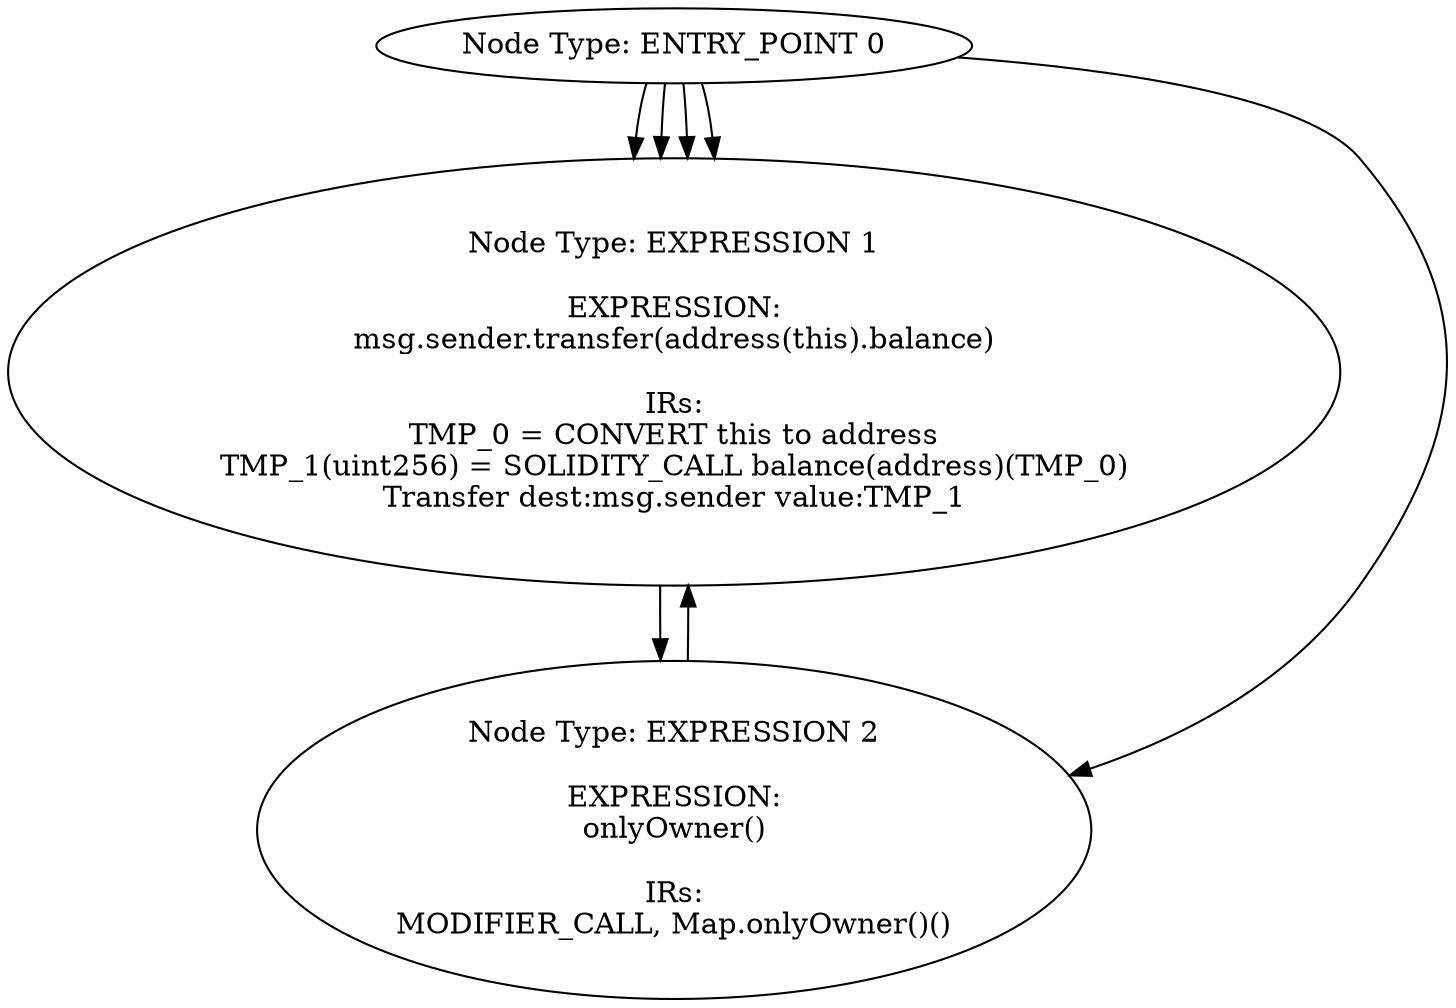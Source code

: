 digraph CFG {
0[label="Node Type: ENTRY_POINT 0
"];
0->1;
1[label="Node Type: EXPRESSION 1

EXPRESSION:
owner = msg.sender

IRs:
owner(address) := msg.sender(address)"];
0[label="Node Type: ENTRY_POINT 0
"];
0->1;
1[label="Node Type: RETURN 1

EXPRESSION:
map[key]

IRs:
REF_1(uint256) -> map[key]
RETURN REF_1"];
0[label="Node Type: ENTRY_POINT 0
"];
0->1;
1[label="Node Type: EXPRESSION 1

EXPRESSION:
require(bool,string)(msg.sender == owner,Not the contract owner)

IRs:
TMP_4(bool) = msg.sender == owner
TMP_5(None) = SOLIDITY_CALL require(bool,string)(TMP_4,Not the contract owner)"];
1->2;
2[label="Node Type: _ 2
"];
0[label="Node Type: ENTRY_POINT 0
"];
0->1;
1[label="Node Type: EXPRESSION 1

EXPRESSION:
map[key] = value

IRs:
REF_0(uint256) -> map[key]
REF_0(uint256) (->map) := value(uint256)"];
0[label="Node Type: ENTRY_POINT 0
"];
0->2;
1[label="Node Type: EXPRESSION 1

EXPRESSION:
msg.sender.transfer(address(this).balance)

IRs:
TMP_0 = CONVERT this to address
TMP_1(uint256) = SOLIDITY_CALL balance(address)(TMP_0)
Transfer dest:msg.sender value:TMP_1"];
2[label="Node Type: EXPRESSION 2

EXPRESSION:
onlyOwner()

IRs:
MODIFIER_CALL, Map.onlyOwner()()"];
2->1;
}
